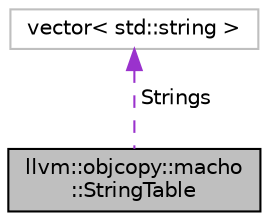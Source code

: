 digraph "llvm::objcopy::macho::StringTable"
{
 // LATEX_PDF_SIZE
  bgcolor="transparent";
  edge [fontname="Helvetica",fontsize="10",labelfontname="Helvetica",labelfontsize="10"];
  node [fontname="Helvetica",fontsize="10",shape=record];
  Node1 [label="llvm::objcopy::macho\l::StringTable",height=0.2,width=0.4,color="black", fillcolor="grey75", style="filled", fontcolor="black",tooltip="The location of the string table inside the binary is described by LC_SYMTAB load command."];
  Node2 -> Node1 [dir="back",color="darkorchid3",fontsize="10",style="dashed",label=" Strings" ,fontname="Helvetica"];
  Node2 [label="vector\< std::string \>",height=0.2,width=0.4,color="grey75",tooltip=" "];
}
